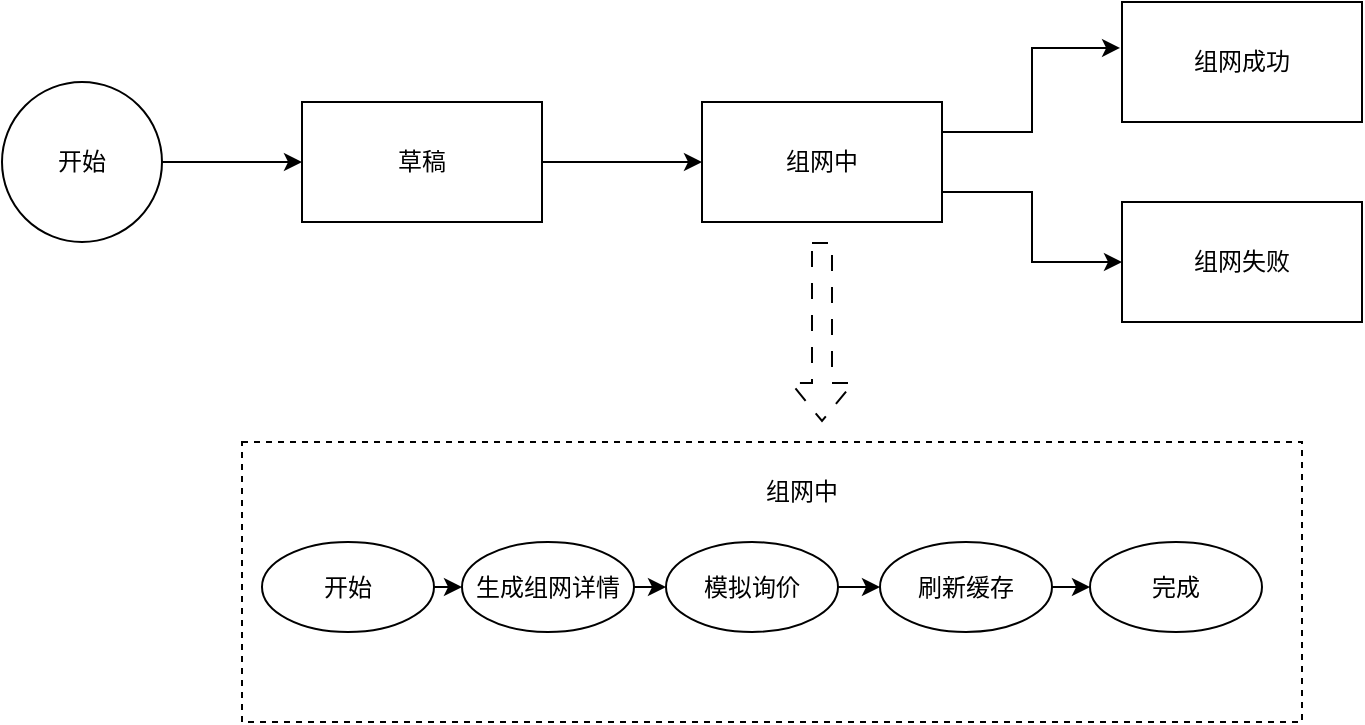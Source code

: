 <mxfile version="24.0.4" type="github">
  <diagram name="第 1 页" id="0dSy9W5MePnMNyruSZR9">
    <mxGraphModel dx="1206" dy="674" grid="1" gridSize="10" guides="1" tooltips="1" connect="1" arrows="1" fold="1" page="1" pageScale="1" pageWidth="827" pageHeight="1169" math="0" shadow="0">
      <root>
        <mxCell id="0" />
        <mxCell id="1" parent="0" />
        <mxCell id="iq_RSNubjOsJau3_Gl1g-13" style="edgeStyle=orthogonalEdgeStyle;rounded=0;orthogonalLoop=1;jettySize=auto;html=1;exitX=1;exitY=0.5;exitDx=0;exitDy=0;entryX=0;entryY=0.5;entryDx=0;entryDy=0;" edge="1" parent="1" source="iq_RSNubjOsJau3_Gl1g-1" target="iq_RSNubjOsJau3_Gl1g-2">
          <mxGeometry relative="1" as="geometry" />
        </mxCell>
        <mxCell id="iq_RSNubjOsJau3_Gl1g-1" value="开始" style="ellipse;whiteSpace=wrap;html=1;aspect=fixed;fillColor=none;" vertex="1" parent="1">
          <mxGeometry x="80" y="230" width="80" height="80" as="geometry" />
        </mxCell>
        <mxCell id="iq_RSNubjOsJau3_Gl1g-14" style="edgeStyle=orthogonalEdgeStyle;rounded=0;orthogonalLoop=1;jettySize=auto;html=1;exitX=1;exitY=0.5;exitDx=0;exitDy=0;entryX=0;entryY=0.5;entryDx=0;entryDy=0;" edge="1" parent="1" source="iq_RSNubjOsJau3_Gl1g-2" target="iq_RSNubjOsJau3_Gl1g-3">
          <mxGeometry relative="1" as="geometry" />
        </mxCell>
        <mxCell id="iq_RSNubjOsJau3_Gl1g-2" value="草稿" style="rounded=0;whiteSpace=wrap;html=1;fillColor=none;" vertex="1" parent="1">
          <mxGeometry x="230" y="240" width="120" height="60" as="geometry" />
        </mxCell>
        <mxCell id="iq_RSNubjOsJau3_Gl1g-16" style="edgeStyle=orthogonalEdgeStyle;rounded=0;orthogonalLoop=1;jettySize=auto;html=1;exitX=1;exitY=0.75;exitDx=0;exitDy=0;entryX=0;entryY=0.5;entryDx=0;entryDy=0;" edge="1" parent="1" source="iq_RSNubjOsJau3_Gl1g-3" target="iq_RSNubjOsJau3_Gl1g-4">
          <mxGeometry relative="1" as="geometry" />
        </mxCell>
        <mxCell id="iq_RSNubjOsJau3_Gl1g-3" value="组网中" style="rounded=0;whiteSpace=wrap;html=1;fillColor=none;" vertex="1" parent="1">
          <mxGeometry x="430" y="240" width="120" height="60" as="geometry" />
        </mxCell>
        <mxCell id="iq_RSNubjOsJau3_Gl1g-4" value="组网失败" style="rounded=0;whiteSpace=wrap;html=1;fillColor=none;" vertex="1" parent="1">
          <mxGeometry x="640" y="290" width="120" height="60" as="geometry" />
        </mxCell>
        <mxCell id="iq_RSNubjOsJau3_Gl1g-5" value="组网成功" style="rounded=0;whiteSpace=wrap;html=1;fillColor=none;" vertex="1" parent="1">
          <mxGeometry x="640" y="190" width="120" height="60" as="geometry" />
        </mxCell>
        <mxCell id="iq_RSNubjOsJau3_Gl1g-6" value="" style="rounded=0;whiteSpace=wrap;html=1;fillColor=none;dashed=1;" vertex="1" parent="1">
          <mxGeometry x="200" y="410" width="530" height="140" as="geometry" />
        </mxCell>
        <mxCell id="iq_RSNubjOsJau3_Gl1g-26" style="edgeStyle=orthogonalEdgeStyle;rounded=0;orthogonalLoop=1;jettySize=auto;html=1;exitX=1;exitY=0.5;exitDx=0;exitDy=0;entryX=0;entryY=0.5;entryDx=0;entryDy=0;" edge="1" parent="1" source="iq_RSNubjOsJau3_Gl1g-8" target="iq_RSNubjOsJau3_Gl1g-20">
          <mxGeometry relative="1" as="geometry" />
        </mxCell>
        <mxCell id="iq_RSNubjOsJau3_Gl1g-8" value="生成组网详情" style="ellipse;whiteSpace=wrap;html=1;fillColor=none;" vertex="1" parent="1">
          <mxGeometry x="310" y="460" width="86" height="45" as="geometry" />
        </mxCell>
        <mxCell id="iq_RSNubjOsJau3_Gl1g-15" style="edgeStyle=orthogonalEdgeStyle;rounded=0;orthogonalLoop=1;jettySize=auto;html=1;exitX=1;exitY=0.25;exitDx=0;exitDy=0;entryX=-0.008;entryY=0.383;entryDx=0;entryDy=0;entryPerimeter=0;" edge="1" parent="1" source="iq_RSNubjOsJau3_Gl1g-3" target="iq_RSNubjOsJau3_Gl1g-5">
          <mxGeometry relative="1" as="geometry" />
        </mxCell>
        <mxCell id="iq_RSNubjOsJau3_Gl1g-25" style="edgeStyle=orthogonalEdgeStyle;rounded=0;orthogonalLoop=1;jettySize=auto;html=1;exitX=1;exitY=0.5;exitDx=0;exitDy=0;entryX=0;entryY=0.5;entryDx=0;entryDy=0;" edge="1" parent="1" source="iq_RSNubjOsJau3_Gl1g-18" target="iq_RSNubjOsJau3_Gl1g-8">
          <mxGeometry relative="1" as="geometry" />
        </mxCell>
        <mxCell id="iq_RSNubjOsJau3_Gl1g-18" value="开始" style="ellipse;whiteSpace=wrap;html=1;fillColor=none;" vertex="1" parent="1">
          <mxGeometry x="210" y="460" width="86" height="45" as="geometry" />
        </mxCell>
        <mxCell id="iq_RSNubjOsJau3_Gl1g-19" value="完成" style="ellipse;whiteSpace=wrap;html=1;fillColor=none;" vertex="1" parent="1">
          <mxGeometry x="624" y="460" width="86" height="45" as="geometry" />
        </mxCell>
        <mxCell id="iq_RSNubjOsJau3_Gl1g-27" style="edgeStyle=orthogonalEdgeStyle;rounded=0;orthogonalLoop=1;jettySize=auto;html=1;exitX=1;exitY=0.5;exitDx=0;exitDy=0;entryX=0;entryY=0.5;entryDx=0;entryDy=0;" edge="1" parent="1" source="iq_RSNubjOsJau3_Gl1g-20" target="iq_RSNubjOsJau3_Gl1g-21">
          <mxGeometry relative="1" as="geometry" />
        </mxCell>
        <mxCell id="iq_RSNubjOsJau3_Gl1g-20" value="模拟询价" style="ellipse;whiteSpace=wrap;html=1;fillColor=none;" vertex="1" parent="1">
          <mxGeometry x="412" y="460" width="86" height="45" as="geometry" />
        </mxCell>
        <mxCell id="iq_RSNubjOsJau3_Gl1g-28" style="edgeStyle=orthogonalEdgeStyle;rounded=0;orthogonalLoop=1;jettySize=auto;html=1;exitX=1;exitY=0.5;exitDx=0;exitDy=0;entryX=0;entryY=0.5;entryDx=0;entryDy=0;" edge="1" parent="1" source="iq_RSNubjOsJau3_Gl1g-21" target="iq_RSNubjOsJau3_Gl1g-19">
          <mxGeometry relative="1" as="geometry" />
        </mxCell>
        <mxCell id="iq_RSNubjOsJau3_Gl1g-21" value="刷新缓存" style="ellipse;whiteSpace=wrap;html=1;fillColor=none;" vertex="1" parent="1">
          <mxGeometry x="519" y="460" width="86" height="45" as="geometry" />
        </mxCell>
        <mxCell id="iq_RSNubjOsJau3_Gl1g-22" value="组网中" style="text;html=1;align=center;verticalAlign=middle;whiteSpace=wrap;rounded=0;" vertex="1" parent="1">
          <mxGeometry x="450" y="420" width="60" height="30" as="geometry" />
        </mxCell>
        <mxCell id="iq_RSNubjOsJau3_Gl1g-24" value="" style="shape=flexArrow;endArrow=classic;html=1;rounded=0;dashed=1;dashPattern=8 8;" edge="1" parent="1">
          <mxGeometry width="50" height="50" relative="1" as="geometry">
            <mxPoint x="490" y="310" as="sourcePoint" />
            <mxPoint x="490" y="400" as="targetPoint" />
          </mxGeometry>
        </mxCell>
      </root>
    </mxGraphModel>
  </diagram>
</mxfile>

